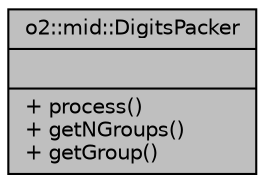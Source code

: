 digraph "o2::mid::DigitsPacker"
{
 // INTERACTIVE_SVG=YES
  bgcolor="transparent";
  edge [fontname="Helvetica",fontsize="10",labelfontname="Helvetica",labelfontsize="10"];
  node [fontname="Helvetica",fontsize="10",shape=record];
  Node1 [label="{o2::mid::DigitsPacker\n||+ process()\l+ getNGroups()\l+ getGroup()\l}",height=0.2,width=0.4,color="black", fillcolor="grey75", style="filled", fontcolor="black"];
}
